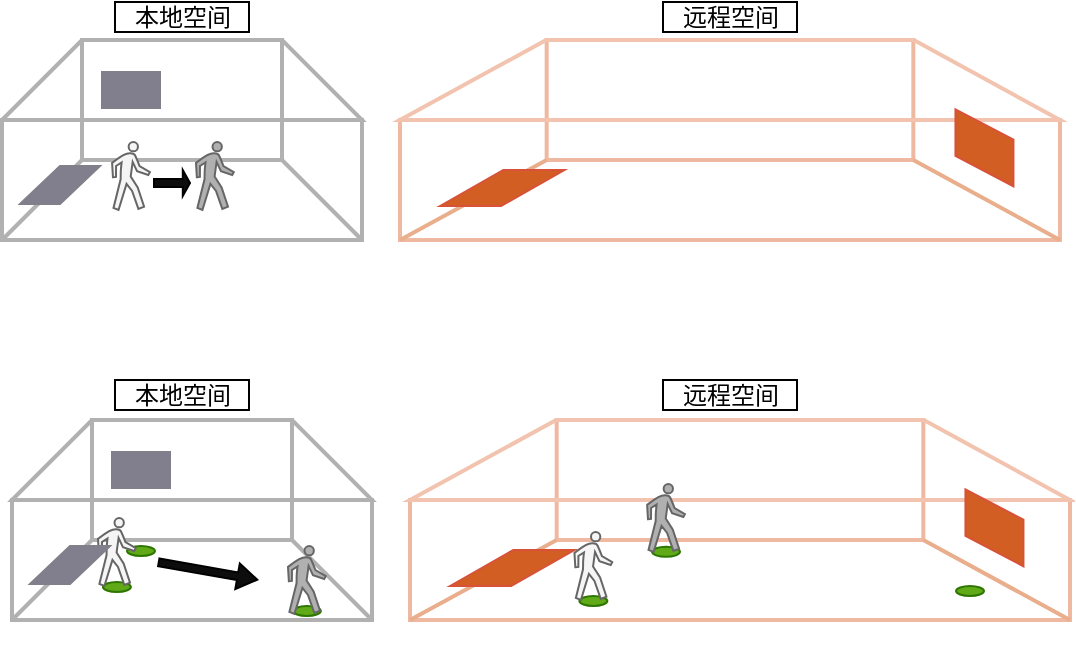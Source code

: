 <mxfile version="26.0.16">
  <diagram name="第 1 页" id="PLST5d7JCkW0pgWSbi78">
    <mxGraphModel dx="693" dy="466" grid="0" gridSize="10" guides="1" tooltips="1" connect="1" arrows="1" fold="1" page="1" pageScale="1" pageWidth="827" pageHeight="1169" math="0" shadow="0">
      <root>
        <mxCell id="0" />
        <mxCell id="1" parent="0" />
        <mxCell id="Yy6tTcQXhc4ILvXz1jSf-17" value="" style="group" vertex="1" connectable="0" parent="1">
          <mxGeometry x="285" y="278" width="330" height="125" as="geometry" />
        </mxCell>
        <mxCell id="Yy6tTcQXhc4ILvXz1jSf-18" value="" style="rounded=0;whiteSpace=wrap;html=1;fillColor=none;strokeColor=light-dark(#efb8a0, #ededed);align=center;verticalAlign=middle;fontFamily=Helvetica;fontSize=12;fontColor=default;gradientColor=default;strokeWidth=2;" vertex="1" parent="Yy6tTcQXhc4ILvXz1jSf-17">
          <mxGeometry y="40" width="330" height="60" as="geometry" />
        </mxCell>
        <mxCell id="Yy6tTcQXhc4ILvXz1jSf-19" value="" style="group;strokeWidth=2;" vertex="1" connectable="0" parent="Yy6tTcQXhc4ILvXz1jSf-17">
          <mxGeometry width="330" height="68.4" as="geometry" />
        </mxCell>
        <mxCell id="Yy6tTcQXhc4ILvXz1jSf-20" value="" style="rounded=0;whiteSpace=wrap;html=1;gradientColor=default;fillColor=none;strokeColor=light-dark(#efb8a0, #ededed);strokeWidth=2;" vertex="1" parent="Yy6tTcQXhc4ILvXz1jSf-19">
          <mxGeometry x="73.333" width="183.333" height="60" as="geometry" />
        </mxCell>
        <mxCell id="Yy6tTcQXhc4ILvXz1jSf-21" value="" style="shape=trapezoid;perimeter=trapezoidPerimeter;whiteSpace=wrap;html=1;fixedSize=1;size=73.111;fillColor=none;strokeWidth=2;strokeColor=light-dark(#f2c3ae, #ededed);" vertex="1" parent="Yy6tTcQXhc4ILvXz1jSf-19">
          <mxGeometry width="330" height="40" as="geometry" />
        </mxCell>
        <mxCell id="Yy6tTcQXhc4ILvXz1jSf-22" value="" style="endArrow=none;html=1;rounded=0;entryX=0;entryY=1;entryDx=0;entryDy=0;exitX=0;exitY=1;exitDx=0;exitDy=0;strokeColor=light-dark(#e9ae8b, #ededed);strokeWidth=2;" edge="1" parent="Yy6tTcQXhc4ILvXz1jSf-17" source="Yy6tTcQXhc4ILvXz1jSf-18" target="Yy6tTcQXhc4ILvXz1jSf-20">
          <mxGeometry width="50" height="50" relative="1" as="geometry">
            <mxPoint x="311.667" y="50" as="sourcePoint" />
            <mxPoint x="403.333" as="targetPoint" />
          </mxGeometry>
        </mxCell>
        <mxCell id="Yy6tTcQXhc4ILvXz1jSf-111" value="" style="shape=parallelogram;perimeter=parallelogramPerimeter;whiteSpace=wrap;html=1;fixedSize=1;size=15.173;fillColor=light-dark(#d25e23, #ededed);strokeColor=light-dark(#d75238, #ededed);rotation=-90;" vertex="1" parent="Yy6tTcQXhc4ILvXz1jSf-17">
          <mxGeometry x="273" y="39.4" width="38.45" height="29" as="geometry" />
        </mxCell>
        <mxCell id="Yy6tTcQXhc4ILvXz1jSf-23" value="" style="endArrow=none;html=1;rounded=0;exitX=1;exitY=1;exitDx=0;exitDy=0;entryX=1;entryY=1;entryDx=0;entryDy=0;strokeColor=light-dark(#e9ae8b, #ededed);strokeWidth=2;align=center;verticalAlign=middle;fontFamily=Helvetica;fontSize=11;fontColor=default;labelBackgroundColor=default;" edge="1" parent="Yy6tTcQXhc4ILvXz1jSf-17" source="Yy6tTcQXhc4ILvXz1jSf-20" target="Yy6tTcQXhc4ILvXz1jSf-18">
          <mxGeometry width="50" height="50" relative="1" as="geometry">
            <mxPoint x="311.667" y="50" as="sourcePoint" />
            <mxPoint x="403.333" as="targetPoint" />
          </mxGeometry>
        </mxCell>
        <mxCell id="Yy6tTcQXhc4ILvXz1jSf-93" value="" style="shape=parallelogram;perimeter=parallelogramPerimeter;whiteSpace=wrap;html=1;fixedSize=1;size=31.655;aspect=fixed;fillColor=light-dark(#d25e23, #ededed);strokeColor=light-dark(#d75238, #ededed);" vertex="1" parent="Yy6tTcQXhc4ILvXz1jSf-17">
          <mxGeometry x="20" y="65" width="62.23" height="18" as="geometry" />
        </mxCell>
        <mxCell id="Yy6tTcQXhc4ILvXz1jSf-16" value="" style="group" vertex="1" connectable="0" parent="1">
          <mxGeometry x="86" y="278" width="180" height="102.5" as="geometry" />
        </mxCell>
        <mxCell id="Yy6tTcQXhc4ILvXz1jSf-5" value="" style="rounded=0;whiteSpace=wrap;html=1;fillColor=none;strokeColor=light-dark(#b1b1b2, #ededed);strokeWidth=2;" vertex="1" parent="Yy6tTcQXhc4ILvXz1jSf-16">
          <mxGeometry y="40" width="180" height="60" as="geometry" />
        </mxCell>
        <mxCell id="Yy6tTcQXhc4ILvXz1jSf-9" value="" style="group" vertex="1" connectable="0" parent="Yy6tTcQXhc4ILvXz1jSf-16">
          <mxGeometry width="180" height="93" as="geometry" />
        </mxCell>
        <mxCell id="Yy6tTcQXhc4ILvXz1jSf-6" value="" style="rounded=0;whiteSpace=wrap;html=1;strokeWidth=2;strokeColor=light-dark(#b1b1b2, #ededed);" vertex="1" parent="Yy6tTcQXhc4ILvXz1jSf-9">
          <mxGeometry x="40" width="100" height="60" as="geometry" />
        </mxCell>
        <mxCell id="Yy6tTcQXhc4ILvXz1jSf-2" value="" style="shape=trapezoid;perimeter=trapezoidPerimeter;whiteSpace=wrap;html=1;fixedSize=1;size=40;fillColor=none;strokeColor=light-dark(#b1b1b2, #ededed);strokeWidth=2;" vertex="1" parent="Yy6tTcQXhc4ILvXz1jSf-9">
          <mxGeometry width="180" height="40" as="geometry" />
        </mxCell>
        <mxCell id="Yy6tTcQXhc4ILvXz1jSf-24" value="" style="rounded=0;whiteSpace=wrap;html=1;fillColor=light-dark(#817e8e, #1a1a1a);fontColor=#333333;strokeColor=light-dark(#817f89, #959595);" vertex="1" parent="Yy6tTcQXhc4ILvXz1jSf-9">
          <mxGeometry x="50" y="16" width="29" height="18" as="geometry" />
        </mxCell>
        <mxCell id="Yy6tTcQXhc4ILvXz1jSf-68" value="" style="shape=mxgraph.signs.people.walking;html=1;pointerEvents=1;fillColor=#f5f5f5;strokeColor=#666666;verticalLabelPosition=bottom;verticalAlign=top;align=center;aspect=fixed;fontColor=#333333;" vertex="1" parent="Yy6tTcQXhc4ILvXz1jSf-9">
          <mxGeometry x="55.05" y="51" width="18.89" height="34" as="geometry" />
        </mxCell>
        <mxCell id="Yy6tTcQXhc4ILvXz1jSf-79" value="" style="shape=mxgraph.signs.people.walking;html=1;pointerEvents=1;fillColor=light-dark(#b0b0b0, #1a1a1a);strokeColor=#666666;verticalLabelPosition=bottom;verticalAlign=top;align=center;aspect=fixed;fontColor=#333333;" vertex="1" parent="Yy6tTcQXhc4ILvXz1jSf-9">
          <mxGeometry x="97" y="51" width="18.89" height="34" as="geometry" />
        </mxCell>
        <mxCell id="Yy6tTcQXhc4ILvXz1jSf-80" value="" style="shape=singleArrow;whiteSpace=wrap;html=1;fillColor=light-dark(#0d0d0d, #ededed);" vertex="1" parent="Yy6tTcQXhc4ILvXz1jSf-9">
          <mxGeometry x="76" y="65" width="18" height="13" as="geometry" />
        </mxCell>
        <mxCell id="Yy6tTcQXhc4ILvXz1jSf-14" value="" style="endArrow=none;html=1;rounded=0;entryX=0;entryY=1;entryDx=0;entryDy=0;exitX=0;exitY=1;exitDx=0;exitDy=0;strokeWidth=2;strokeColor=light-dark(#b1b1b2, #ededed);" edge="1" parent="Yy6tTcQXhc4ILvXz1jSf-16" source="Yy6tTcQXhc4ILvXz1jSf-5" target="Yy6tTcQXhc4ILvXz1jSf-6">
          <mxGeometry width="50" height="50" relative="1" as="geometry">
            <mxPoint x="170" y="50" as="sourcePoint" />
            <mxPoint x="220" as="targetPoint" />
          </mxGeometry>
        </mxCell>
        <mxCell id="Yy6tTcQXhc4ILvXz1jSf-15" value="" style="endArrow=none;html=1;rounded=0;exitX=1;exitY=1;exitDx=0;exitDy=0;entryX=1;entryY=1;entryDx=0;entryDy=0;strokeColor=light-dark(#b1b1b2, #ededed);strokeWidth=2;align=center;verticalAlign=middle;fontFamily=Helvetica;fontSize=11;fontColor=default;labelBackgroundColor=default;" edge="1" parent="Yy6tTcQXhc4ILvXz1jSf-16" source="Yy6tTcQXhc4ILvXz1jSf-6" target="Yy6tTcQXhc4ILvXz1jSf-5">
          <mxGeometry width="50" height="50" relative="1" as="geometry">
            <mxPoint x="170" y="50" as="sourcePoint" />
            <mxPoint x="220" as="targetPoint" />
          </mxGeometry>
        </mxCell>
        <mxCell id="Yy6tTcQXhc4ILvXz1jSf-55" value="" style="shape=parallelogram;perimeter=parallelogramPerimeter;whiteSpace=wrap;html=1;fixedSize=1;rounded=0;strokeColor=light-dark(#817f89, #959595);align=center;verticalAlign=middle;fontFamily=Helvetica;fontSize=12;fontColor=#333333;fillColor=light-dark(#817e8e, #1a1a1a);" vertex="1" parent="Yy6tTcQXhc4ILvXz1jSf-16">
          <mxGeometry x="9" y="63" width="40" height="19" as="geometry" />
        </mxCell>
        <mxCell id="Yy6tTcQXhc4ILvXz1jSf-199" value="本地空间" style="rounded=0;whiteSpace=wrap;html=1;fontFamily=宋体;" vertex="1" parent="1">
          <mxGeometry x="142.5" y="259" width="67" height="15" as="geometry" />
        </mxCell>
        <mxCell id="Yy6tTcQXhc4ILvXz1jSf-200" value="远程空间" style="rounded=0;whiteSpace=wrap;html=1;fontFamily=宋体;" vertex="1" parent="1">
          <mxGeometry x="416.5" y="259" width="67" height="15" as="geometry" />
        </mxCell>
        <mxCell id="Yy6tTcQXhc4ILvXz1jSf-202" value="" style="group" vertex="1" connectable="0" parent="1">
          <mxGeometry x="91" y="468" width="180" height="102.5" as="geometry" />
        </mxCell>
        <mxCell id="Yy6tTcQXhc4ILvXz1jSf-203" value="" style="ellipse;whiteSpace=wrap;html=1;fillColor=#60a917;fontColor=#ffffff;strokeColor=#2D7600;" vertex="1" parent="Yy6tTcQXhc4ILvXz1jSf-202">
          <mxGeometry x="140.44" y="93" width="14" height="5" as="geometry" />
        </mxCell>
        <mxCell id="Yy6tTcQXhc4ILvXz1jSf-204" value="" style="ellipse;whiteSpace=wrap;html=1;fillColor=#60a917;fontColor=#ffffff;strokeColor=#2D7600;" vertex="1" parent="Yy6tTcQXhc4ILvXz1jSf-202">
          <mxGeometry x="57.5" y="63" width="14" height="5" as="geometry" />
        </mxCell>
        <mxCell id="Yy6tTcQXhc4ILvXz1jSf-205" value="" style="rounded=0;whiteSpace=wrap;html=1;fillColor=none;strokeColor=light-dark(#b1b1b2, #ededed);strokeWidth=2;" vertex="1" parent="Yy6tTcQXhc4ILvXz1jSf-202">
          <mxGeometry y="40" width="180" height="60" as="geometry" />
        </mxCell>
        <mxCell id="Yy6tTcQXhc4ILvXz1jSf-206" value="" style="group" vertex="1" connectable="0" parent="Yy6tTcQXhc4ILvXz1jSf-202">
          <mxGeometry width="180" height="93" as="geometry" />
        </mxCell>
        <mxCell id="Yy6tTcQXhc4ILvXz1jSf-207" value="" style="rounded=0;whiteSpace=wrap;html=1;strokeWidth=2;strokeColor=light-dark(#b1b1b2, #ededed);" vertex="1" parent="Yy6tTcQXhc4ILvXz1jSf-206">
          <mxGeometry x="40" width="100" height="60" as="geometry" />
        </mxCell>
        <mxCell id="Yy6tTcQXhc4ILvXz1jSf-208" value="" style="shape=trapezoid;perimeter=trapezoidPerimeter;whiteSpace=wrap;html=1;fixedSize=1;size=40;fillColor=none;strokeColor=light-dark(#b1b1b2, #ededed);strokeWidth=2;" vertex="1" parent="Yy6tTcQXhc4ILvXz1jSf-206">
          <mxGeometry width="180" height="40" as="geometry" />
        </mxCell>
        <mxCell id="Yy6tTcQXhc4ILvXz1jSf-209" value="" style="rounded=0;whiteSpace=wrap;html=1;fillColor=light-dark(#817e8e, #1a1a1a);fontColor=#333333;strokeColor=light-dark(#817f89, #959595);" vertex="1" parent="Yy6tTcQXhc4ILvXz1jSf-206">
          <mxGeometry x="50" y="16" width="29" height="18" as="geometry" />
        </mxCell>
        <mxCell id="Yy6tTcQXhc4ILvXz1jSf-210" value="" style="ellipse;whiteSpace=wrap;html=1;fillColor=#60a917;fontColor=#ffffff;strokeColor=#2D7600;" vertex="1" parent="Yy6tTcQXhc4ILvXz1jSf-206">
          <mxGeometry x="45.45" y="81" width="14" height="5" as="geometry" />
        </mxCell>
        <mxCell id="Yy6tTcQXhc4ILvXz1jSf-211" value="" style="shape=mxgraph.signs.people.walking;html=1;pointerEvents=1;fillColor=#f5f5f5;strokeColor=#666666;verticalLabelPosition=bottom;verticalAlign=top;align=center;aspect=fixed;fontColor=#333333;" vertex="1" parent="Yy6tTcQXhc4ILvXz1jSf-206">
          <mxGeometry x="43" y="49" width="18.89" height="34" as="geometry" />
        </mxCell>
        <mxCell id="Yy6tTcQXhc4ILvXz1jSf-212" value="" style="endArrow=none;html=1;rounded=0;entryX=0;entryY=1;entryDx=0;entryDy=0;exitX=0;exitY=1;exitDx=0;exitDy=0;strokeWidth=2;strokeColor=light-dark(#b1b1b2, #ededed);" edge="1" parent="Yy6tTcQXhc4ILvXz1jSf-202" source="Yy6tTcQXhc4ILvXz1jSf-205" target="Yy6tTcQXhc4ILvXz1jSf-207">
          <mxGeometry width="50" height="50" relative="1" as="geometry">
            <mxPoint x="170" y="50" as="sourcePoint" />
            <mxPoint x="220" as="targetPoint" />
          </mxGeometry>
        </mxCell>
        <mxCell id="Yy6tTcQXhc4ILvXz1jSf-213" value="" style="endArrow=none;html=1;rounded=0;exitX=1;exitY=1;exitDx=0;exitDy=0;entryX=1;entryY=1;entryDx=0;entryDy=0;strokeColor=light-dark(#b1b1b2, #ededed);strokeWidth=2;align=center;verticalAlign=middle;fontFamily=Helvetica;fontSize=11;fontColor=default;labelBackgroundColor=default;" edge="1" parent="Yy6tTcQXhc4ILvXz1jSf-202" source="Yy6tTcQXhc4ILvXz1jSf-207" target="Yy6tTcQXhc4ILvXz1jSf-205">
          <mxGeometry width="50" height="50" relative="1" as="geometry">
            <mxPoint x="170" y="50" as="sourcePoint" />
            <mxPoint x="220" as="targetPoint" />
          </mxGeometry>
        </mxCell>
        <mxCell id="Yy6tTcQXhc4ILvXz1jSf-214" value="" style="shape=parallelogram;perimeter=parallelogramPerimeter;whiteSpace=wrap;html=1;fixedSize=1;rounded=0;strokeColor=light-dark(#817f89, #959595);align=center;verticalAlign=middle;fontFamily=Helvetica;fontSize=12;fontColor=#333333;fillColor=light-dark(#817e8e, #1a1a1a);" vertex="1" parent="Yy6tTcQXhc4ILvXz1jSf-202">
          <mxGeometry x="9" y="63" width="40" height="19" as="geometry" />
        </mxCell>
        <mxCell id="Yy6tTcQXhc4ILvXz1jSf-215" value="" style="shape=mxgraph.signs.people.walking;html=1;pointerEvents=1;fillColor=light-dark(#b0b0b0, #1a1a1a);strokeColor=#666666;verticalLabelPosition=bottom;verticalAlign=top;align=center;aspect=fixed;fontColor=#333333;" vertex="1" parent="Yy6tTcQXhc4ILvXz1jSf-202">
          <mxGeometry x="138" y="63" width="18.89" height="34" as="geometry" />
        </mxCell>
        <mxCell id="Yy6tTcQXhc4ILvXz1jSf-216" value="" style="shape=singleArrow;whiteSpace=wrap;html=1;fillColor=light-dark(#0d0d0d, #ededed);rotation=10;" vertex="1" parent="Yy6tTcQXhc4ILvXz1jSf-202">
          <mxGeometry x="73" y="69" width="50" height="13" as="geometry" />
        </mxCell>
        <mxCell id="Yy6tTcQXhc4ILvXz1jSf-217" value="" style="group" vertex="1" connectable="0" parent="1">
          <mxGeometry x="290" y="468" width="330" height="125" as="geometry" />
        </mxCell>
        <mxCell id="Yy6tTcQXhc4ILvXz1jSf-218" value="" style="rounded=0;whiteSpace=wrap;html=1;fillColor=none;strokeColor=light-dark(#efb8a0, #ededed);align=center;verticalAlign=middle;fontFamily=Helvetica;fontSize=12;fontColor=default;gradientColor=default;strokeWidth=2;" vertex="1" parent="Yy6tTcQXhc4ILvXz1jSf-217">
          <mxGeometry y="40" width="330" height="60" as="geometry" />
        </mxCell>
        <mxCell id="Yy6tTcQXhc4ILvXz1jSf-219" value="" style="group;strokeWidth=2;" vertex="1" connectable="0" parent="Yy6tTcQXhc4ILvXz1jSf-217">
          <mxGeometry width="330" height="88" as="geometry" />
        </mxCell>
        <mxCell id="Yy6tTcQXhc4ILvXz1jSf-220" value="" style="rounded=0;whiteSpace=wrap;html=1;gradientColor=default;fillColor=none;strokeColor=light-dark(#efb8a0, #ededed);strokeWidth=2;" vertex="1" parent="Yy6tTcQXhc4ILvXz1jSf-219">
          <mxGeometry x="73.333" width="183.333" height="60" as="geometry" />
        </mxCell>
        <mxCell id="Yy6tTcQXhc4ILvXz1jSf-221" value="" style="shape=trapezoid;perimeter=trapezoidPerimeter;whiteSpace=wrap;html=1;fixedSize=1;size=73.111;fillColor=none;strokeWidth=2;strokeColor=light-dark(#f2c3ae, #ededed);" vertex="1" parent="Yy6tTcQXhc4ILvXz1jSf-219">
          <mxGeometry width="330" height="40" as="geometry" />
        </mxCell>
        <mxCell id="Yy6tTcQXhc4ILvXz1jSf-222" value="" style="ellipse;whiteSpace=wrap;html=1;fillColor=#60a917;fontColor=#ffffff;strokeColor=#2D7600;" vertex="1" parent="Yy6tTcQXhc4ILvXz1jSf-219">
          <mxGeometry x="121" y="63.4" width="14" height="5" as="geometry" />
        </mxCell>
        <mxCell id="Yy6tTcQXhc4ILvXz1jSf-223" value="" style="shape=mxgraph.signs.people.walking;html=1;pointerEvents=1;fillColor=light-dark(#b0b0b0, #1a1a1a);strokeColor=#666666;verticalLabelPosition=bottom;verticalAlign=top;align=center;aspect=fixed;fontColor=#333333;" vertex="1" parent="Yy6tTcQXhc4ILvXz1jSf-219">
          <mxGeometry x="118.56" y="32" width="18.89" height="34" as="geometry" />
        </mxCell>
        <mxCell id="Yy6tTcQXhc4ILvXz1jSf-224" value="" style="endArrow=none;html=1;rounded=0;entryX=0;entryY=1;entryDx=0;entryDy=0;exitX=0;exitY=1;exitDx=0;exitDy=0;strokeColor=light-dark(#e9ae8b, #ededed);strokeWidth=2;" edge="1" parent="Yy6tTcQXhc4ILvXz1jSf-217" source="Yy6tTcQXhc4ILvXz1jSf-218" target="Yy6tTcQXhc4ILvXz1jSf-220">
          <mxGeometry width="50" height="50" relative="1" as="geometry">
            <mxPoint x="311.667" y="50" as="sourcePoint" />
            <mxPoint x="403.333" as="targetPoint" />
          </mxGeometry>
        </mxCell>
        <mxCell id="Yy6tTcQXhc4ILvXz1jSf-225" value="" style="shape=parallelogram;perimeter=parallelogramPerimeter;whiteSpace=wrap;html=1;fixedSize=1;size=15.173;fillColor=light-dark(#d25e23, #ededed);strokeColor=light-dark(#d75238, #ededed);rotation=-90;" vertex="1" parent="Yy6tTcQXhc4ILvXz1jSf-217">
          <mxGeometry x="273" y="39.4" width="38.45" height="29" as="geometry" />
        </mxCell>
        <mxCell id="Yy6tTcQXhc4ILvXz1jSf-226" value="" style="endArrow=none;html=1;rounded=0;exitX=1;exitY=1;exitDx=0;exitDy=0;entryX=1;entryY=1;entryDx=0;entryDy=0;strokeColor=light-dark(#e9ae8b, #ededed);strokeWidth=2;align=center;verticalAlign=middle;fontFamily=Helvetica;fontSize=11;fontColor=default;labelBackgroundColor=default;" edge="1" parent="Yy6tTcQXhc4ILvXz1jSf-217" source="Yy6tTcQXhc4ILvXz1jSf-220" target="Yy6tTcQXhc4ILvXz1jSf-218">
          <mxGeometry width="50" height="50" relative="1" as="geometry">
            <mxPoint x="311.667" y="50" as="sourcePoint" />
            <mxPoint x="403.333" as="targetPoint" />
          </mxGeometry>
        </mxCell>
        <mxCell id="Yy6tTcQXhc4ILvXz1jSf-227" value="" style="shape=parallelogram;perimeter=parallelogramPerimeter;whiteSpace=wrap;html=1;fixedSize=1;size=31.655;aspect=fixed;fillColor=light-dark(#d25e23, #ededed);strokeColor=light-dark(#d75238, #ededed);" vertex="1" parent="Yy6tTcQXhc4ILvXz1jSf-217">
          <mxGeometry x="20" y="65" width="62.23" height="18" as="geometry" />
        </mxCell>
        <mxCell id="Yy6tTcQXhc4ILvXz1jSf-228" value="" style="ellipse;whiteSpace=wrap;html=1;fillColor=#60a917;fontColor=#ffffff;strokeColor=#2D7600;" vertex="1" parent="Yy6tTcQXhc4ILvXz1jSf-217">
          <mxGeometry x="84.68" y="88" width="14" height="5" as="geometry" />
        </mxCell>
        <mxCell id="Yy6tTcQXhc4ILvXz1jSf-229" value="" style="ellipse;whiteSpace=wrap;html=1;fillColor=#60a917;fontColor=#ffffff;strokeColor=#2D7600;" vertex="1" parent="Yy6tTcQXhc4ILvXz1jSf-217">
          <mxGeometry x="273" y="83" width="14" height="5" as="geometry" />
        </mxCell>
        <mxCell id="Yy6tTcQXhc4ILvXz1jSf-230" value="" style="shape=mxgraph.signs.people.walking;html=1;pointerEvents=1;fillColor=#f5f5f5;strokeColor=#666666;verticalLabelPosition=bottom;verticalAlign=top;align=center;aspect=fixed;fontColor=#333333;" vertex="1" parent="Yy6tTcQXhc4ILvXz1jSf-217">
          <mxGeometry x="82.23" y="56" width="18.89" height="34" as="geometry" />
        </mxCell>
        <mxCell id="Yy6tTcQXhc4ILvXz1jSf-231" value="本地空间" style="rounded=0;whiteSpace=wrap;html=1;fontFamily=宋体;" vertex="1" parent="1">
          <mxGeometry x="142.5" y="448" width="67" height="15" as="geometry" />
        </mxCell>
        <mxCell id="Yy6tTcQXhc4ILvXz1jSf-232" value="远程空间" style="rounded=0;whiteSpace=wrap;html=1;fontFamily=宋体;" vertex="1" parent="1">
          <mxGeometry x="416.5" y="448" width="67" height="15" as="geometry" />
        </mxCell>
      </root>
    </mxGraphModel>
  </diagram>
</mxfile>
